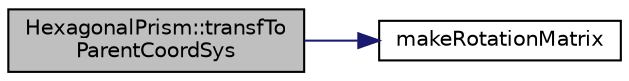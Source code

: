 digraph "HexagonalPrism::transfToParentCoordSys"
{
 // LATEX_PDF_SIZE
  edge [fontname="Helvetica",fontsize="10",labelfontname="Helvetica",labelfontsize="10"];
  node [fontname="Helvetica",fontsize="10",shape=record];
  rankdir="LR";
  Node1 [label="HexagonalPrism::transfTo\lParentCoordSys",height=0.2,width=0.4,color="black", fillcolor="grey75", style="filled", fontcolor="black",tooltip="Funkcja przekształca zadany wierzchołek do układu współrzędnych rodzica."];
  Node1 -> Node2 [color="midnightblue",fontsize="10",style="solid",fontname="Helvetica"];
  Node2 [label="makeRotationMatrix",height=0.2,width=0.4,color="black", fillcolor="white", style="filled",URL="$_matrix_8hh.html#a8483aa9f8e99f4a9e89e244b2baff8a0",tooltip="Funkcja tworząca macierz obrotu."];
}
